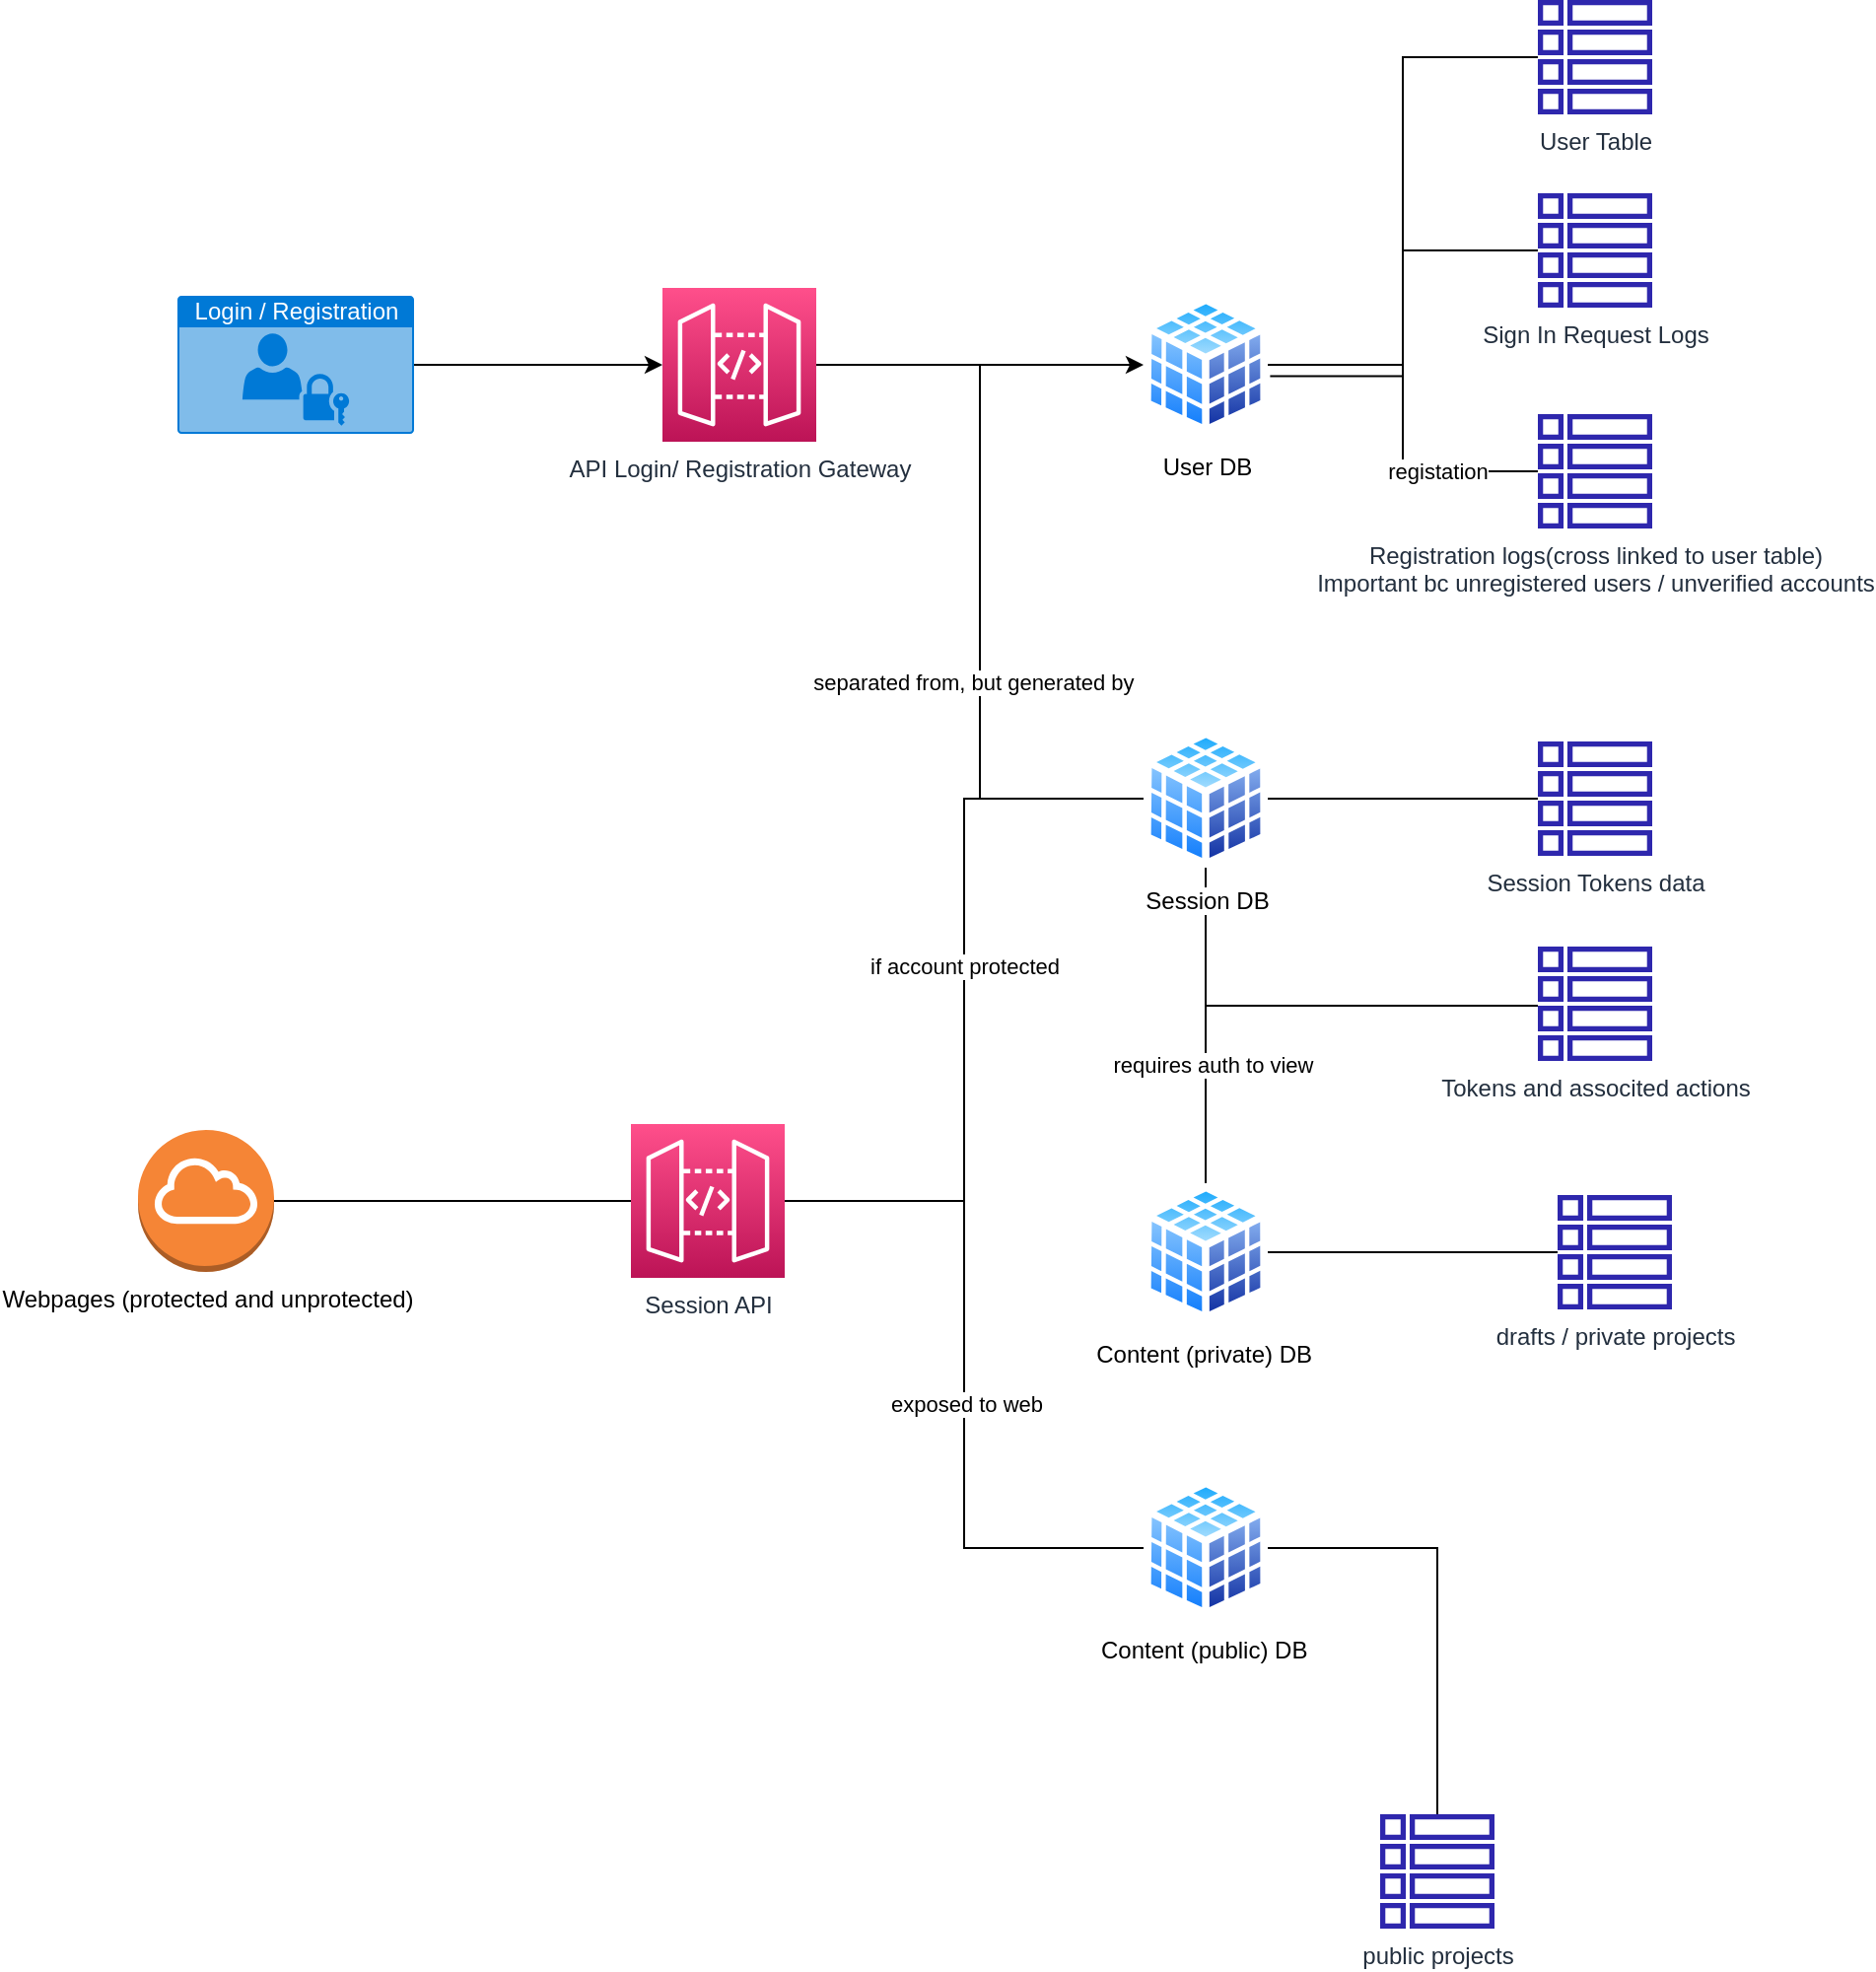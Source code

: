 <mxfile version="20.3.6" type="device"><diagram id="D74zIRP5JD4NOXq6G3lz" name="Page-1"><mxGraphModel dx="3121" dy="1236" grid="1" gridSize="10" guides="1" tooltips="1" connect="1" arrows="1" fold="1" page="1" pageScale="1" pageWidth="850" pageHeight="1100" math="0" shadow="0"><root><mxCell id="0"/><mxCell id="1" parent="0"/><mxCell id="TfSkIsGZdWrF-8vmIohc-4" style="edgeStyle=orthogonalEdgeStyle;rounded=0;orthogonalLoop=1;jettySize=auto;html=1;exitX=1;exitY=0.5;exitDx=0;exitDy=0;exitPerimeter=0;entryX=0;entryY=0.5;entryDx=0;entryDy=0;entryPerimeter=0;" edge="1" parent="1" source="TfSkIsGZdWrF-8vmIohc-1" target="TfSkIsGZdWrF-8vmIohc-2"><mxGeometry relative="1" as="geometry"/></mxCell><mxCell id="TfSkIsGZdWrF-8vmIohc-1" value="Login / Registration" style="html=1;strokeColor=none;fillColor=#0079D6;labelPosition=center;verticalLabelPosition=middle;verticalAlign=top;align=center;fontSize=12;outlineConnect=0;spacingTop=-6;fontColor=#FFFFFF;sketch=0;shape=mxgraph.sitemap.login;" vertex="1" parent="1"><mxGeometry x="-710" y="480" width="120" height="70" as="geometry"/></mxCell><mxCell id="TfSkIsGZdWrF-8vmIohc-23" style="edgeStyle=orthogonalEdgeStyle;rounded=0;orthogonalLoop=1;jettySize=auto;html=1;" edge="1" parent="1" source="TfSkIsGZdWrF-8vmIohc-2" target="TfSkIsGZdWrF-8vmIohc-20"><mxGeometry relative="1" as="geometry"/></mxCell><mxCell id="TfSkIsGZdWrF-8vmIohc-84" style="edgeStyle=orthogonalEdgeStyle;rounded=0;orthogonalLoop=1;jettySize=auto;html=1;entryX=0;entryY=0.5;entryDx=0;entryDy=0;strokeColor=default;endArrow=none;endFill=0;" edge="1" parent="1" source="TfSkIsGZdWrF-8vmIohc-2" target="TfSkIsGZdWrF-8vmIohc-82"><mxGeometry relative="1" as="geometry"/></mxCell><mxCell id="TfSkIsGZdWrF-8vmIohc-85" value="separated from, but generated by&amp;nbsp;" style="edgeLabel;html=1;align=center;verticalAlign=middle;resizable=0;points=[];" vertex="1" connectable="0" parent="TfSkIsGZdWrF-8vmIohc-84"><mxGeometry x="0.264" y="-2" relative="1" as="geometry"><mxPoint as="offset"/></mxGeometry></mxCell><mxCell id="TfSkIsGZdWrF-8vmIohc-2" value="API Login/ Registration Gateway" style="sketch=0;points=[[0,0,0],[0.25,0,0],[0.5,0,0],[0.75,0,0],[1,0,0],[0,1,0],[0.25,1,0],[0.5,1,0],[0.75,1,0],[1,1,0],[0,0.25,0],[0,0.5,0],[0,0.75,0],[1,0.25,0],[1,0.5,0],[1,0.75,0]];outlineConnect=0;fontColor=#232F3E;gradientColor=#FF4F8B;gradientDirection=north;fillColor=#BC1356;strokeColor=#ffffff;dashed=0;verticalLabelPosition=bottom;verticalAlign=top;align=center;html=1;fontSize=12;fontStyle=0;aspect=fixed;shape=mxgraph.aws4.resourceIcon;resIcon=mxgraph.aws4.api_gateway;" vertex="1" parent="1"><mxGeometry x="-464" y="476" width="78" height="78" as="geometry"/></mxCell><mxCell id="TfSkIsGZdWrF-8vmIohc-77" style="edgeStyle=orthogonalEdgeStyle;rounded=0;orthogonalLoop=1;jettySize=auto;html=1;strokeColor=default;endArrow=none;endFill=0;" edge="1" parent="1" source="TfSkIsGZdWrF-8vmIohc-20" target="TfSkIsGZdWrF-8vmIohc-74"><mxGeometry relative="1" as="geometry"/></mxCell><mxCell id="TfSkIsGZdWrF-8vmIohc-78" style="edgeStyle=orthogonalEdgeStyle;rounded=0;orthogonalLoop=1;jettySize=auto;html=1;strokeColor=default;endArrow=none;endFill=0;" edge="1" parent="1" source="TfSkIsGZdWrF-8vmIohc-20" target="TfSkIsGZdWrF-8vmIohc-74"><mxGeometry relative="1" as="geometry"/></mxCell><mxCell id="TfSkIsGZdWrF-8vmIohc-79" style="edgeStyle=orthogonalEdgeStyle;rounded=0;orthogonalLoop=1;jettySize=auto;html=1;strokeColor=default;endArrow=none;endFill=0;" edge="1" parent="1" source="TfSkIsGZdWrF-8vmIohc-20" target="TfSkIsGZdWrF-8vmIohc-74"><mxGeometry relative="1" as="geometry"/></mxCell><mxCell id="TfSkIsGZdWrF-8vmIohc-80" value="registation" style="edgeLabel;html=1;align=center;verticalAlign=middle;resizable=0;points=[];" vertex="1" connectable="0" parent="TfSkIsGZdWrF-8vmIohc-79"><mxGeometry x="0.467" relative="1" as="geometry"><mxPoint as="offset"/></mxGeometry></mxCell><mxCell id="TfSkIsGZdWrF-8vmIohc-20" value="User DB" style="aspect=fixed;perimeter=ellipsePerimeter;html=1;align=center;shadow=0;dashed=0;spacingTop=3;image;image=img/lib/active_directory/database_cube.svg;" vertex="1" parent="1"><mxGeometry x="-220" y="480" width="63" height="70" as="geometry"/></mxCell><mxCell id="TfSkIsGZdWrF-8vmIohc-40" style="edgeStyle=orthogonalEdgeStyle;rounded=0;orthogonalLoop=1;jettySize=auto;html=1;entryX=1;entryY=0.5;entryDx=0;entryDy=0;strokeColor=default;endArrow=none;endFill=0;" edge="1" parent="1" source="TfSkIsGZdWrF-8vmIohc-34" target="TfSkIsGZdWrF-8vmIohc-20"><mxGeometry relative="1" as="geometry"/></mxCell><mxCell id="TfSkIsGZdWrF-8vmIohc-41" style="edgeStyle=orthogonalEdgeStyle;rounded=0;orthogonalLoop=1;jettySize=auto;html=1;entryX=1.019;entryY=0.582;entryDx=0;entryDy=0;entryPerimeter=0;endArrow=none;endFill=0;" edge="1" parent="1" source="TfSkIsGZdWrF-8vmIohc-35" target="TfSkIsGZdWrF-8vmIohc-20"><mxGeometry relative="1" as="geometry"/></mxCell><mxCell id="TfSkIsGZdWrF-8vmIohc-34" value="User Table" style="sketch=0;outlineConnect=0;fontColor=#232F3E;gradientColor=none;fillColor=#2E27AD;strokeColor=none;dashed=0;verticalLabelPosition=bottom;verticalAlign=top;align=center;html=1;fontSize=12;fontStyle=0;aspect=fixed;pointerEvents=1;shape=mxgraph.aws4.table;" vertex="1" parent="1"><mxGeometry x="-20" y="330" width="58" height="58" as="geometry"/></mxCell><mxCell id="TfSkIsGZdWrF-8vmIohc-35" value="Sign In Request Logs" style="sketch=0;outlineConnect=0;fontColor=#232F3E;gradientColor=none;fillColor=#2E27AD;strokeColor=none;dashed=0;verticalLabelPosition=bottom;verticalAlign=top;align=center;html=1;fontSize=12;fontStyle=0;aspect=fixed;pointerEvents=1;shape=mxgraph.aws4.table;" vertex="1" parent="1"><mxGeometry x="-20" y="428" width="58" height="58" as="geometry"/></mxCell><mxCell id="TfSkIsGZdWrF-8vmIohc-74" value="Registration logs(cross linked to user table)&lt;br&gt;Important bc unregistered users / unverified accounts" style="sketch=0;outlineConnect=0;fontColor=#232F3E;gradientColor=none;fillColor=#2E27AD;strokeColor=none;dashed=0;verticalLabelPosition=bottom;verticalAlign=top;align=center;html=1;fontSize=12;fontStyle=0;aspect=fixed;pointerEvents=1;shape=mxgraph.aws4.table;" vertex="1" parent="1"><mxGeometry x="-20" y="540" width="58" height="58" as="geometry"/></mxCell><mxCell id="TfSkIsGZdWrF-8vmIohc-87" style="edgeStyle=orthogonalEdgeStyle;rounded=0;orthogonalLoop=1;jettySize=auto;html=1;strokeColor=default;endArrow=none;endFill=0;" edge="1" parent="1" source="TfSkIsGZdWrF-8vmIohc-82" target="TfSkIsGZdWrF-8vmIohc-86"><mxGeometry relative="1" as="geometry"/></mxCell><mxCell id="TfSkIsGZdWrF-8vmIohc-90" style="edgeStyle=orthogonalEdgeStyle;rounded=0;orthogonalLoop=1;jettySize=auto;html=1;strokeColor=default;endArrow=none;endFill=0;" edge="1" parent="1" source="TfSkIsGZdWrF-8vmIohc-82" target="TfSkIsGZdWrF-8vmIohc-89"><mxGeometry relative="1" as="geometry"><Array as="points"><mxPoint x="-188" y="840"/></Array></mxGeometry></mxCell><mxCell id="TfSkIsGZdWrF-8vmIohc-108" style="edgeStyle=orthogonalEdgeStyle;rounded=0;orthogonalLoop=1;jettySize=auto;html=1;strokeColor=default;endArrow=none;endFill=0;" edge="1" parent="1" source="TfSkIsGZdWrF-8vmIohc-82" target="TfSkIsGZdWrF-8vmIohc-106"><mxGeometry relative="1" as="geometry"/></mxCell><mxCell id="TfSkIsGZdWrF-8vmIohc-113" value="requires auth to view" style="edgeLabel;html=1;align=center;verticalAlign=middle;resizable=0;points=[];" vertex="1" connectable="0" parent="TfSkIsGZdWrF-8vmIohc-108"><mxGeometry x="0.253" y="3" relative="1" as="geometry"><mxPoint as="offset"/></mxGeometry></mxCell><mxCell id="TfSkIsGZdWrF-8vmIohc-82" value="Session DB" style="aspect=fixed;perimeter=ellipsePerimeter;html=1;align=center;shadow=0;dashed=0;spacingTop=3;image;image=img/lib/active_directory/database_cube.svg;" vertex="1" parent="1"><mxGeometry x="-220" y="700" width="63" height="70" as="geometry"/></mxCell><mxCell id="TfSkIsGZdWrF-8vmIohc-86" value="Session Tokens data" style="sketch=0;outlineConnect=0;fontColor=#232F3E;gradientColor=none;fillColor=#2E27AD;strokeColor=none;dashed=0;verticalLabelPosition=bottom;verticalAlign=top;align=center;html=1;fontSize=12;fontStyle=0;aspect=fixed;pointerEvents=1;shape=mxgraph.aws4.table;" vertex="1" parent="1"><mxGeometry x="-20" y="706" width="58" height="58" as="geometry"/></mxCell><mxCell id="TfSkIsGZdWrF-8vmIohc-89" value="Tokens and associted actions" style="sketch=0;outlineConnect=0;fontColor=#232F3E;gradientColor=none;fillColor=#2E27AD;strokeColor=none;dashed=0;verticalLabelPosition=bottom;verticalAlign=top;align=center;html=1;fontSize=12;fontStyle=0;aspect=fixed;pointerEvents=1;shape=mxgraph.aws4.table;" vertex="1" parent="1"><mxGeometry x="-20" y="810" width="58" height="58" as="geometry"/></mxCell><mxCell id="TfSkIsGZdWrF-8vmIohc-94" style="edgeStyle=orthogonalEdgeStyle;rounded=0;orthogonalLoop=1;jettySize=auto;html=1;entryX=0;entryY=0.5;entryDx=0;entryDy=0;strokeColor=default;endArrow=none;endFill=0;" edge="1" parent="1" source="TfSkIsGZdWrF-8vmIohc-91" target="TfSkIsGZdWrF-8vmIohc-82"><mxGeometry relative="1" as="geometry"/></mxCell><mxCell id="TfSkIsGZdWrF-8vmIohc-98" value="if account protected" style="edgeLabel;html=1;align=center;verticalAlign=middle;resizable=0;points=[];" vertex="1" connectable="0" parent="TfSkIsGZdWrF-8vmIohc-94"><mxGeometry x="0.09" relative="1" as="geometry"><mxPoint as="offset"/></mxGeometry></mxCell><mxCell id="TfSkIsGZdWrF-8vmIohc-111" style="edgeStyle=orthogonalEdgeStyle;rounded=0;orthogonalLoop=1;jettySize=auto;html=1;entryX=0;entryY=0.5;entryDx=0;entryDy=0;strokeColor=default;endArrow=none;endFill=0;" edge="1" parent="1" source="TfSkIsGZdWrF-8vmIohc-91" target="TfSkIsGZdWrF-8vmIohc-100"><mxGeometry relative="1" as="geometry"/></mxCell><mxCell id="TfSkIsGZdWrF-8vmIohc-112" value="exposed to web" style="edgeLabel;html=1;align=center;verticalAlign=middle;resizable=0;points=[];" vertex="1" connectable="0" parent="TfSkIsGZdWrF-8vmIohc-111"><mxGeometry x="0.081" y="1" relative="1" as="geometry"><mxPoint as="offset"/></mxGeometry></mxCell><mxCell id="TfSkIsGZdWrF-8vmIohc-91" value="Session API" style="sketch=0;points=[[0,0,0],[0.25,0,0],[0.5,0,0],[0.75,0,0],[1,0,0],[0,1,0],[0.25,1,0],[0.5,1,0],[0.75,1,0],[1,1,0],[0,0.25,0],[0,0.5,0],[0,0.75,0],[1,0.25,0],[1,0.5,0],[1,0.75,0]];outlineConnect=0;fontColor=#232F3E;gradientColor=#FF4F8B;gradientDirection=north;fillColor=#BC1356;strokeColor=#ffffff;dashed=0;verticalLabelPosition=bottom;verticalAlign=top;align=center;html=1;fontSize=12;fontStyle=0;aspect=fixed;shape=mxgraph.aws4.resourceIcon;resIcon=mxgraph.aws4.api_gateway;" vertex="1" parent="1"><mxGeometry x="-480" y="900" width="78" height="78" as="geometry"/></mxCell><mxCell id="TfSkIsGZdWrF-8vmIohc-96" style="edgeStyle=orthogonalEdgeStyle;rounded=0;orthogonalLoop=1;jettySize=auto;html=1;strokeColor=default;endArrow=none;endFill=0;" edge="1" parent="1" source="TfSkIsGZdWrF-8vmIohc-95" target="TfSkIsGZdWrF-8vmIohc-91"><mxGeometry relative="1" as="geometry"/></mxCell><mxCell id="TfSkIsGZdWrF-8vmIohc-95" value="Webpages (protected and unprotected)" style="outlineConnect=0;dashed=0;verticalLabelPosition=bottom;verticalAlign=top;align=center;html=1;shape=mxgraph.aws3.internet_gateway;fillColor=#F58536;gradientColor=none;" vertex="1" parent="1"><mxGeometry x="-730" y="903" width="69" height="72" as="geometry"/></mxCell><mxCell id="TfSkIsGZdWrF-8vmIohc-121" style="edgeStyle=orthogonalEdgeStyle;rounded=0;orthogonalLoop=1;jettySize=auto;html=1;strokeColor=default;endArrow=none;endFill=0;" edge="1" parent="1" source="TfSkIsGZdWrF-8vmIohc-100" target="TfSkIsGZdWrF-8vmIohc-118"><mxGeometry relative="1" as="geometry"/></mxCell><mxCell id="TfSkIsGZdWrF-8vmIohc-100" value="Content (public) DB&amp;nbsp;" style="aspect=fixed;perimeter=ellipsePerimeter;html=1;align=center;shadow=0;dashed=0;spacingTop=3;image;image=img/lib/active_directory/database_cube.svg;" vertex="1" parent="1"><mxGeometry x="-220" y="1080" width="63" height="70" as="geometry"/></mxCell><mxCell id="TfSkIsGZdWrF-8vmIohc-117" value="" style="edgeStyle=orthogonalEdgeStyle;rounded=0;orthogonalLoop=1;jettySize=auto;html=1;strokeColor=default;endArrow=none;endFill=0;" edge="1" parent="1" source="TfSkIsGZdWrF-8vmIohc-106" target="TfSkIsGZdWrF-8vmIohc-116"><mxGeometry relative="1" as="geometry"><Array as="points"><mxPoint x="-90" y="965"/><mxPoint x="-90" y="965"/></Array></mxGeometry></mxCell><mxCell id="TfSkIsGZdWrF-8vmIohc-106" value="Content (private) DB&amp;nbsp;" style="aspect=fixed;perimeter=ellipsePerimeter;html=1;align=center;shadow=0;dashed=0;spacingTop=3;image;image=img/lib/active_directory/database_cube.svg;" vertex="1" parent="1"><mxGeometry x="-220" y="930" width="63" height="70" as="geometry"/></mxCell><mxCell id="TfSkIsGZdWrF-8vmIohc-116" value="drafts / private projects" style="sketch=0;outlineConnect=0;fontColor=#232F3E;gradientColor=none;fillColor=#2E27AD;strokeColor=none;dashed=0;verticalLabelPosition=bottom;verticalAlign=top;align=center;html=1;fontSize=12;fontStyle=0;aspect=fixed;pointerEvents=1;shape=mxgraph.aws4.table;" vertex="1" parent="1"><mxGeometry x="-10" y="936" width="58" height="58" as="geometry"/></mxCell><mxCell id="TfSkIsGZdWrF-8vmIohc-118" value="public projects" style="sketch=0;outlineConnect=0;fontColor=#232F3E;gradientColor=none;fillColor=#2E27AD;strokeColor=none;dashed=0;verticalLabelPosition=bottom;verticalAlign=top;align=center;html=1;fontSize=12;fontStyle=0;aspect=fixed;pointerEvents=1;shape=mxgraph.aws4.table;" vertex="1" parent="1"><mxGeometry x="-100" y="1250" width="58" height="58" as="geometry"/></mxCell></root></mxGraphModel></diagram></mxfile>